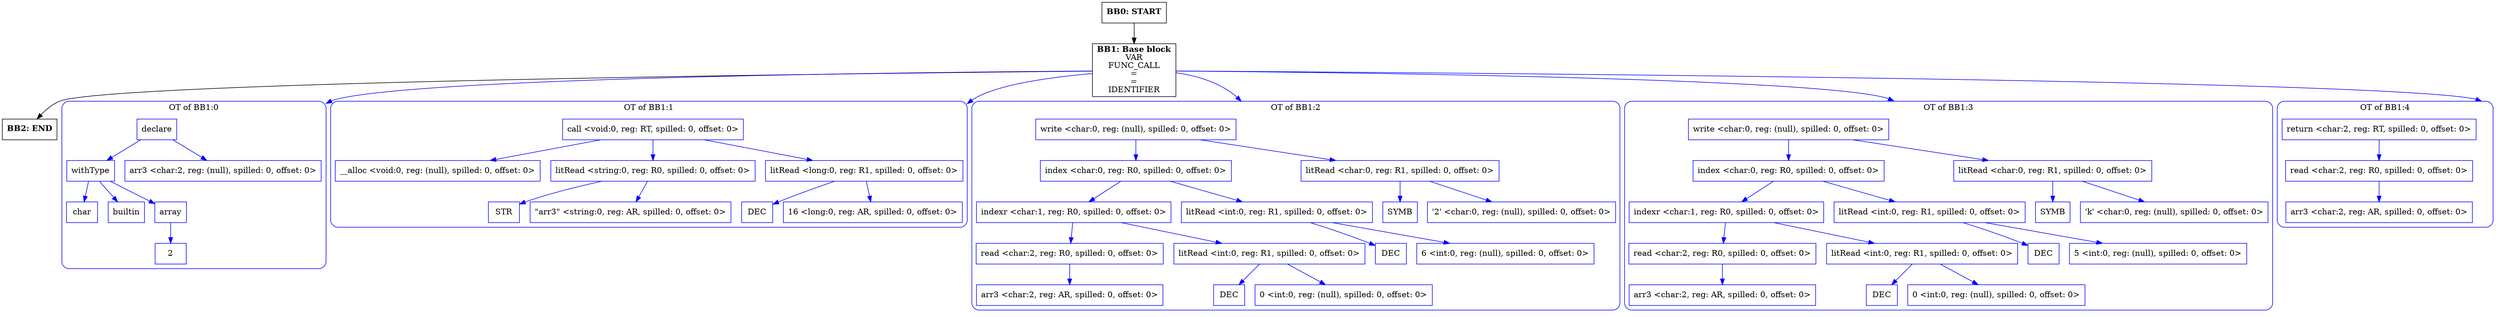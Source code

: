 digraph CFG {
    compound=true;
    graph [splines=true];
    node [shape=rectangle];

    BB2 [label=<<B>BB2: END</B><BR ALIGN="CENTER"/>>];
    BB1 [label=<<B>BB1: Base block</B><BR ALIGN="CENTER"/>VAR<BR ALIGN="CENTER"/>FUNC_CALL<BR ALIGN="CENTER"/>=<BR ALIGN="CENTER"/>=<BR ALIGN="CENTER"/>IDENTIFIER<BR ALIGN="CENTER"/>>];
    subgraph cluster_instruction0 {
        label = "OT of BB1:0";
        style=rounded;
        color=blue;
        entry0 [shape=point, style=invis];
        node0 [label="declare", color=blue];
        node1 [label="withType", color=blue];
        node2 [label="char", color=blue];
        node1 -> node2[color=blue];
        node3 [label="builtin", color=blue];
        node1 -> node3[color=blue];
        node4 [label="array", color=blue];
        node5 [label="2", color=blue];
        node4 -> node5[color=blue];
        node1 -> node4[color=blue];
        node0 -> node1[color=blue];
        node6 [label="arr3 <char:2, reg: (null), spilled: 0, offset: 0>", color=blue];
        node0 -> node6[color=blue];
    }
    BB1 -> entry0 [lhead=cluster_instruction0, color=blue];
    subgraph cluster_instruction1 {
        label = "OT of BB1:1";
        style=rounded;
        color=blue;
        entry1 [shape=point, style=invis];
        node7 [label="call <void:0, reg: RT, spilled: 0, offset: 0>", color=blue];
        node8 [label="__alloc <void:0, reg: (null), spilled: 0, offset: 0>", color=blue];
        node7 -> node8[color=blue];
        node9 [label="litRead <string:0, reg: R0, spilled: 0, offset: 0>", color=blue];
        node10 [label="STR", color=blue];
        node9 -> node10[color=blue];
        node11 [label="\"arr3\" <string:0, reg: AR, spilled: 0, offset: 0>", color=blue];
        node9 -> node11[color=blue];
        node7 -> node9[color=blue];
        node12 [label="litRead <long:0, reg: R1, spilled: 0, offset: 0>", color=blue];
        node13 [label="DEC", color=blue];
        node12 -> node13[color=blue];
        node14 [label="16 <long:0, reg: AR, spilled: 0, offset: 0>", color=blue];
        node12 -> node14[color=blue];
        node7 -> node12[color=blue];
    }
    BB1 -> entry1 [lhead=cluster_instruction1, color=blue];
    subgraph cluster_instruction2 {
        label = "OT of BB1:2";
        style=rounded;
        color=blue;
        entry2 [shape=point, style=invis];
        node15 [label="write <char:0, reg: (null), spilled: 0, offset: 0>", color=blue];
        node16 [label="index <char:0, reg: R0, spilled: 0, offset: 0>", color=blue];
        node17 [label="indexr <char:1, reg: R0, spilled: 0, offset: 0>", color=blue];
        node18 [label="read <char:2, reg: R0, spilled: 0, offset: 0>", color=blue];
        node19 [label="arr3 <char:2, reg: AR, spilled: 0, offset: 0>", color=blue];
        node18 -> node19[color=blue];
        node17 -> node18[color=blue];
        node20 [label="litRead <int:0, reg: R1, spilled: 0, offset: 0>", color=blue];
        node21 [label="DEC", color=blue];
        node20 -> node21[color=blue];
        node22 [label="0 <int:0, reg: (null), spilled: 0, offset: 0>", color=blue];
        node20 -> node22[color=blue];
        node17 -> node20[color=blue];
        node16 -> node17[color=blue];
        node23 [label="litRead <int:0, reg: R1, spilled: 0, offset: 0>", color=blue];
        node24 [label="DEC", color=blue];
        node23 -> node24[color=blue];
        node25 [label="6 <int:0, reg: (null), spilled: 0, offset: 0>", color=blue];
        node23 -> node25[color=blue];
        node16 -> node23[color=blue];
        node15 -> node16[color=blue];
        node26 [label="litRead <char:0, reg: R1, spilled: 0, offset: 0>", color=blue];
        node27 [label="SYMB", color=blue];
        node26 -> node27[color=blue];
        node28 [label="'2' <char:0, reg: (null), spilled: 0, offset: 0>", color=blue];
        node26 -> node28[color=blue];
        node15 -> node26[color=blue];
    }
    BB1 -> entry2 [lhead=cluster_instruction2, color=blue];
    subgraph cluster_instruction3 {
        label = "OT of BB1:3";
        style=rounded;
        color=blue;
        entry3 [shape=point, style=invis];
        node29 [label="write <char:0, reg: (null), spilled: 0, offset: 0>", color=blue];
        node30 [label="index <char:0, reg: R0, spilled: 0, offset: 0>", color=blue];
        node31 [label="indexr <char:1, reg: R0, spilled: 0, offset: 0>", color=blue];
        node32 [label="read <char:2, reg: R0, spilled: 0, offset: 0>", color=blue];
        node33 [label="arr3 <char:2, reg: AR, spilled: 0, offset: 0>", color=blue];
        node32 -> node33[color=blue];
        node31 -> node32[color=blue];
        node34 [label="litRead <int:0, reg: R1, spilled: 0, offset: 0>", color=blue];
        node35 [label="DEC", color=blue];
        node34 -> node35[color=blue];
        node36 [label="0 <int:0, reg: (null), spilled: 0, offset: 0>", color=blue];
        node34 -> node36[color=blue];
        node31 -> node34[color=blue];
        node30 -> node31[color=blue];
        node37 [label="litRead <int:0, reg: R1, spilled: 0, offset: 0>", color=blue];
        node38 [label="DEC", color=blue];
        node37 -> node38[color=blue];
        node39 [label="5 <int:0, reg: (null), spilled: 0, offset: 0>", color=blue];
        node37 -> node39[color=blue];
        node30 -> node37[color=blue];
        node29 -> node30[color=blue];
        node40 [label="litRead <char:0, reg: R1, spilled: 0, offset: 0>", color=blue];
        node41 [label="SYMB", color=blue];
        node40 -> node41[color=blue];
        node42 [label="'k' <char:0, reg: (null), spilled: 0, offset: 0>", color=blue];
        node40 -> node42[color=blue];
        node29 -> node40[color=blue];
    }
    BB1 -> entry3 [lhead=cluster_instruction3, color=blue];
    subgraph cluster_instruction4 {
        label = "OT of BB1:4";
        style=rounded;
        color=blue;
        entry4 [shape=point, style=invis];
        node43 [label="return <char:2, reg: RT, spilled: 0, offset: 0>", color=blue];
        node44 [label="read <char:2, reg: R0, spilled: 0, offset: 0>", color=blue];
        node45 [label="arr3 <char:2, reg: AR, spilled: 0, offset: 0>", color=blue];
        node44 -> node45[color=blue];
        node43 -> node44[color=blue];
    }
    BB1 -> entry4 [lhead=cluster_instruction4, color=blue];
    BB0 [label=<<B>BB0: START</B><BR ALIGN="CENTER"/>>];

    BB1 -> BB2;
    BB0 -> BB1;
}
